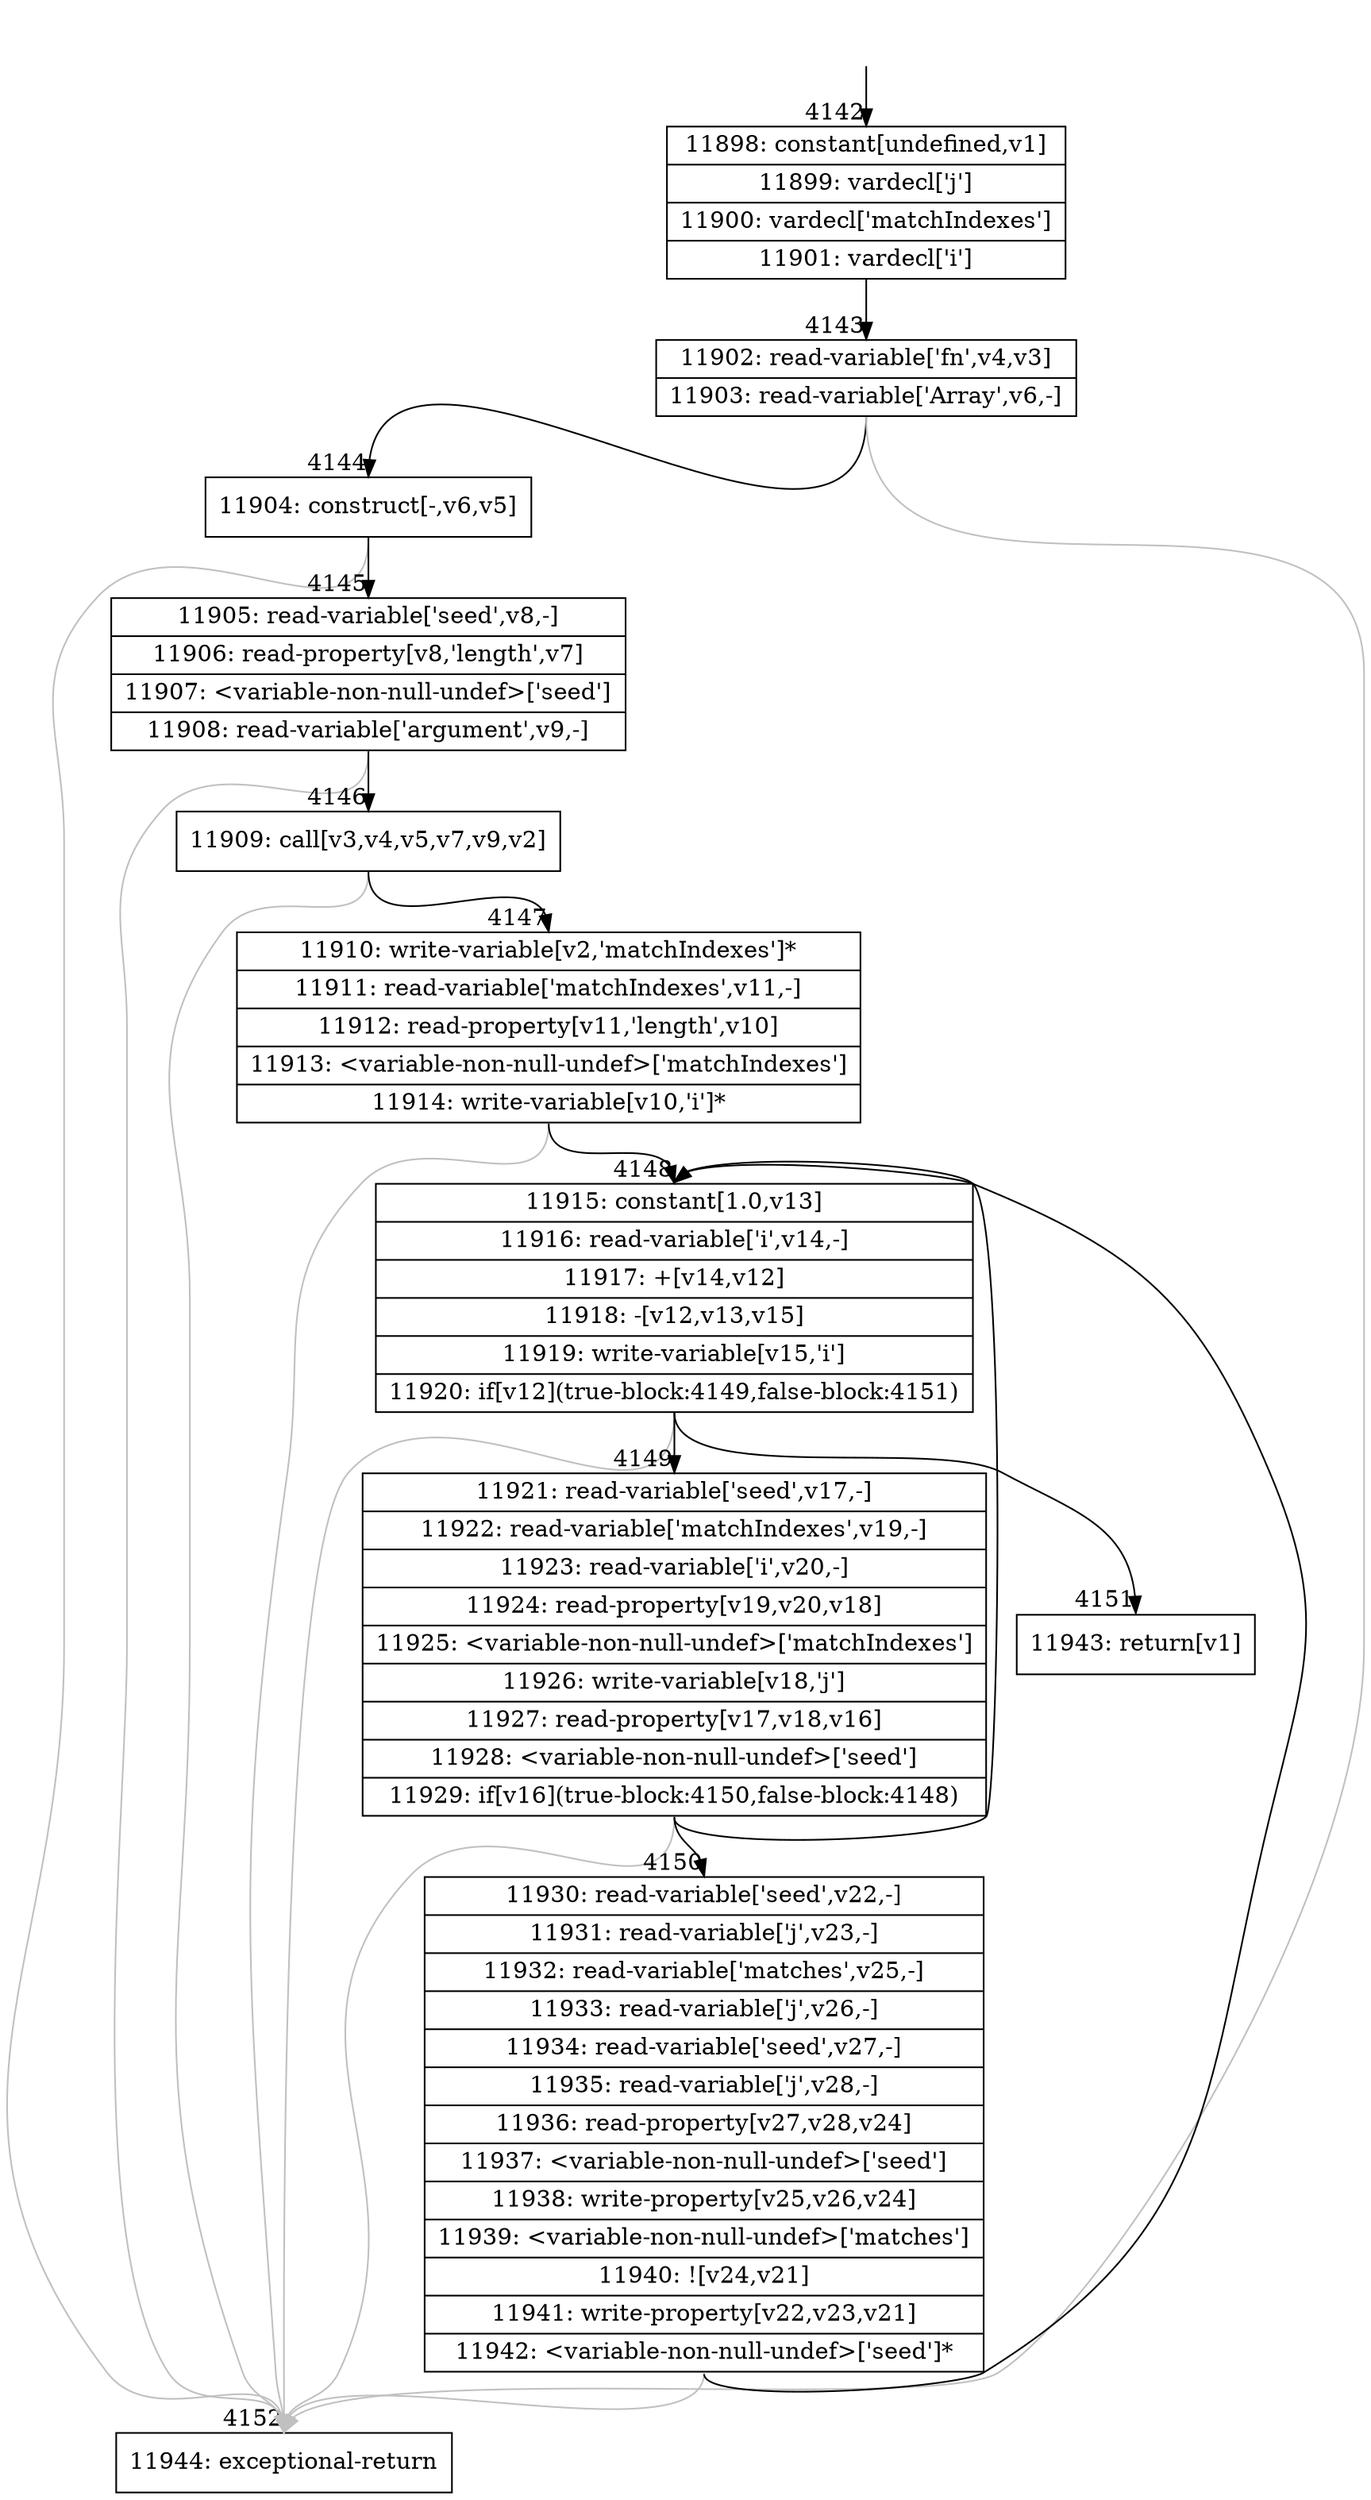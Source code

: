 digraph {
rankdir="TD"
BB_entry271[shape=none,label=""];
BB_entry271 -> BB4142 [tailport=s, headport=n, headlabel="    4142"]
BB4142 [shape=record label="{11898: constant[undefined,v1]|11899: vardecl['j']|11900: vardecl['matchIndexes']|11901: vardecl['i']}" ] 
BB4142 -> BB4143 [tailport=s, headport=n, headlabel="      4143"]
BB4143 [shape=record label="{11902: read-variable['fn',v4,v3]|11903: read-variable['Array',v6,-]}" ] 
BB4143 -> BB4144 [tailport=s, headport=n, headlabel="      4144"]
BB4143 -> BB4152 [tailport=s, headport=n, color=gray, headlabel="      4152"]
BB4144 [shape=record label="{11904: construct[-,v6,v5]}" ] 
BB4144 -> BB4145 [tailport=s, headport=n, headlabel="      4145"]
BB4144 -> BB4152 [tailport=s, headport=n, color=gray]
BB4145 [shape=record label="{11905: read-variable['seed',v8,-]|11906: read-property[v8,'length',v7]|11907: \<variable-non-null-undef\>['seed']|11908: read-variable['argument',v9,-]}" ] 
BB4145 -> BB4146 [tailport=s, headport=n, headlabel="      4146"]
BB4145 -> BB4152 [tailport=s, headport=n, color=gray]
BB4146 [shape=record label="{11909: call[v3,v4,v5,v7,v9,v2]}" ] 
BB4146 -> BB4147 [tailport=s, headport=n, headlabel="      4147"]
BB4146 -> BB4152 [tailport=s, headport=n, color=gray]
BB4147 [shape=record label="{11910: write-variable[v2,'matchIndexes']*|11911: read-variable['matchIndexes',v11,-]|11912: read-property[v11,'length',v10]|11913: \<variable-non-null-undef\>['matchIndexes']|11914: write-variable[v10,'i']*}" ] 
BB4147 -> BB4148 [tailport=s, headport=n, headlabel="      4148"]
BB4147 -> BB4152 [tailport=s, headport=n, color=gray]
BB4148 [shape=record label="{11915: constant[1.0,v13]|11916: read-variable['i',v14,-]|11917: +[v14,v12]|11918: -[v12,v13,v15]|11919: write-variable[v15,'i']|11920: if[v12](true-block:4149,false-block:4151)}" ] 
BB4148 -> BB4149 [tailport=s, headport=n, headlabel="      4149"]
BB4148 -> BB4151 [tailport=s, headport=n, headlabel="      4151"]
BB4148 -> BB4152 [tailport=s, headport=n, color=gray]
BB4149 [shape=record label="{11921: read-variable['seed',v17,-]|11922: read-variable['matchIndexes',v19,-]|11923: read-variable['i',v20,-]|11924: read-property[v19,v20,v18]|11925: \<variable-non-null-undef\>['matchIndexes']|11926: write-variable[v18,'j']|11927: read-property[v17,v18,v16]|11928: \<variable-non-null-undef\>['seed']|11929: if[v16](true-block:4150,false-block:4148)}" ] 
BB4149 -> BB4150 [tailport=s, headport=n, headlabel="      4150"]
BB4149 -> BB4148 [tailport=s, headport=n]
BB4149 -> BB4152 [tailport=s, headport=n, color=gray]
BB4150 [shape=record label="{11930: read-variable['seed',v22,-]|11931: read-variable['j',v23,-]|11932: read-variable['matches',v25,-]|11933: read-variable['j',v26,-]|11934: read-variable['seed',v27,-]|11935: read-variable['j',v28,-]|11936: read-property[v27,v28,v24]|11937: \<variable-non-null-undef\>['seed']|11938: write-property[v25,v26,v24]|11939: \<variable-non-null-undef\>['matches']|11940: ![v24,v21]|11941: write-property[v22,v23,v21]|11942: \<variable-non-null-undef\>['seed']*}" ] 
BB4150 -> BB4148 [tailport=s, headport=n]
BB4150 -> BB4152 [tailport=s, headport=n, color=gray]
BB4151 [shape=record label="{11943: return[v1]}" ] 
BB4152 [shape=record label="{11944: exceptional-return}" ] 
}
